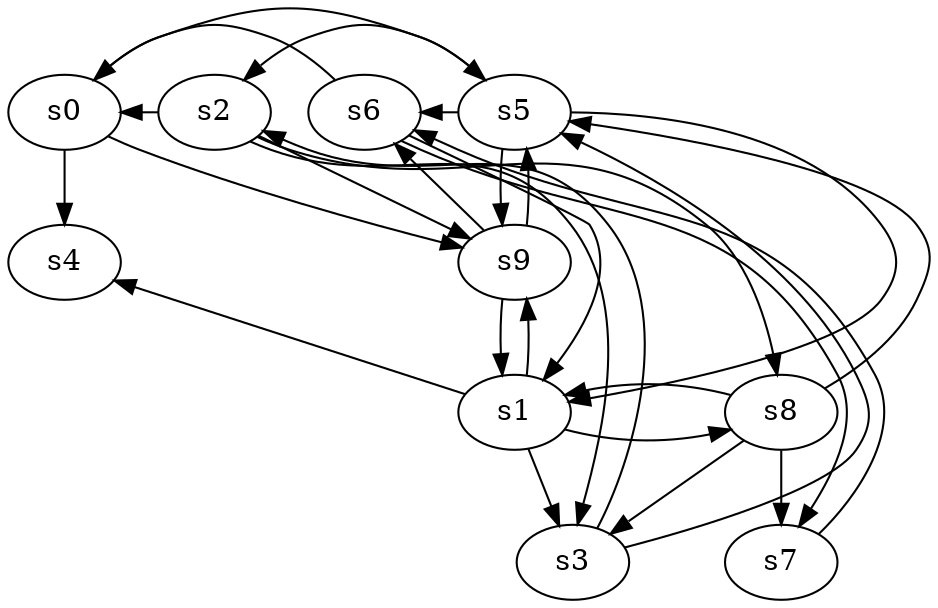 digraph game_0905_complex_10 {
    s0 [name="s0", player=0];
    s1 [name="s1", player=1, target=1];
    s2 [name="s2", player=1];
    s3 [name="s3", player=0];
    s4 [name="s4", player=0];
    s5 [name="s5", player=0, target=1];
    s6 [name="s6", player=1, target=1];
    s7 [name="s7", player=0, target=1];
    s8 [name="s8", player=0];
    s9 [name="s9", player=1, target=1];

    s0 -> s4;
    s0 -> s5 [constraint="time % 4 == 3 && time % 3 == 0"];
    s0 -> s9 [constraint="time % 5 == 2 || time % 3 == 0"];
    s1 -> s3;
    s1 -> s4 [constraint="!(time % 6 == 0)"];
    s1 -> s8 [constraint="time == 4 || time == 19 || time == 20 || time == 21"];
    s1 -> s9 [constraint="time % 4 == 2 || time % 3 == 0"];
    s2 -> s0 [constraint="time % 4 == 0 && time % 5 == 3"];
    s2 -> s3 [constraint="time % 4 == 2 || time % 3 == 2"];
    s2 -> s8 [constraint="time == 0 || time == 8"];
    s2 -> s9 [constraint="time % 5 == 1 || time % 3 == 0"];
    s3 -> s2 [constraint="time % 8 == 1"];
    s3 -> s5 [constraint="time == 2 || time == 12 || time == 22 || time == 26"];
    s5 -> s1 [constraint="time % 8 == 4"];
    s5 -> s2 [constraint="time == 0 || time == 14 || time == 20"];
    s5 -> s6 [constraint="time == 4 || time == 11 || time == 14 || time == 15 || time == 16"];
    s5 -> s9;
    s6 -> s0 [constraint="time == 3 || time == 16"];
    s6 -> s1 [constraint="time % 2 == 1"];
    s6 -> s7 [constraint="time % 2 == 1"];
    s7 -> s6 [constraint="time % 3 == 2 && time % 3 == 0"];
    s8 -> s1 [constraint="time % 8 == 3"];
    s8 -> s3;
    s8 -> s5 [constraint="time % 5 == 1"];
    s8 -> s7;
    s9 -> s1;
    s9 -> s5 [constraint="time % 4 == 3 && time % 5 == 4"];
    s9 -> s6 [constraint="!(time % 6 == 4)"];
}
